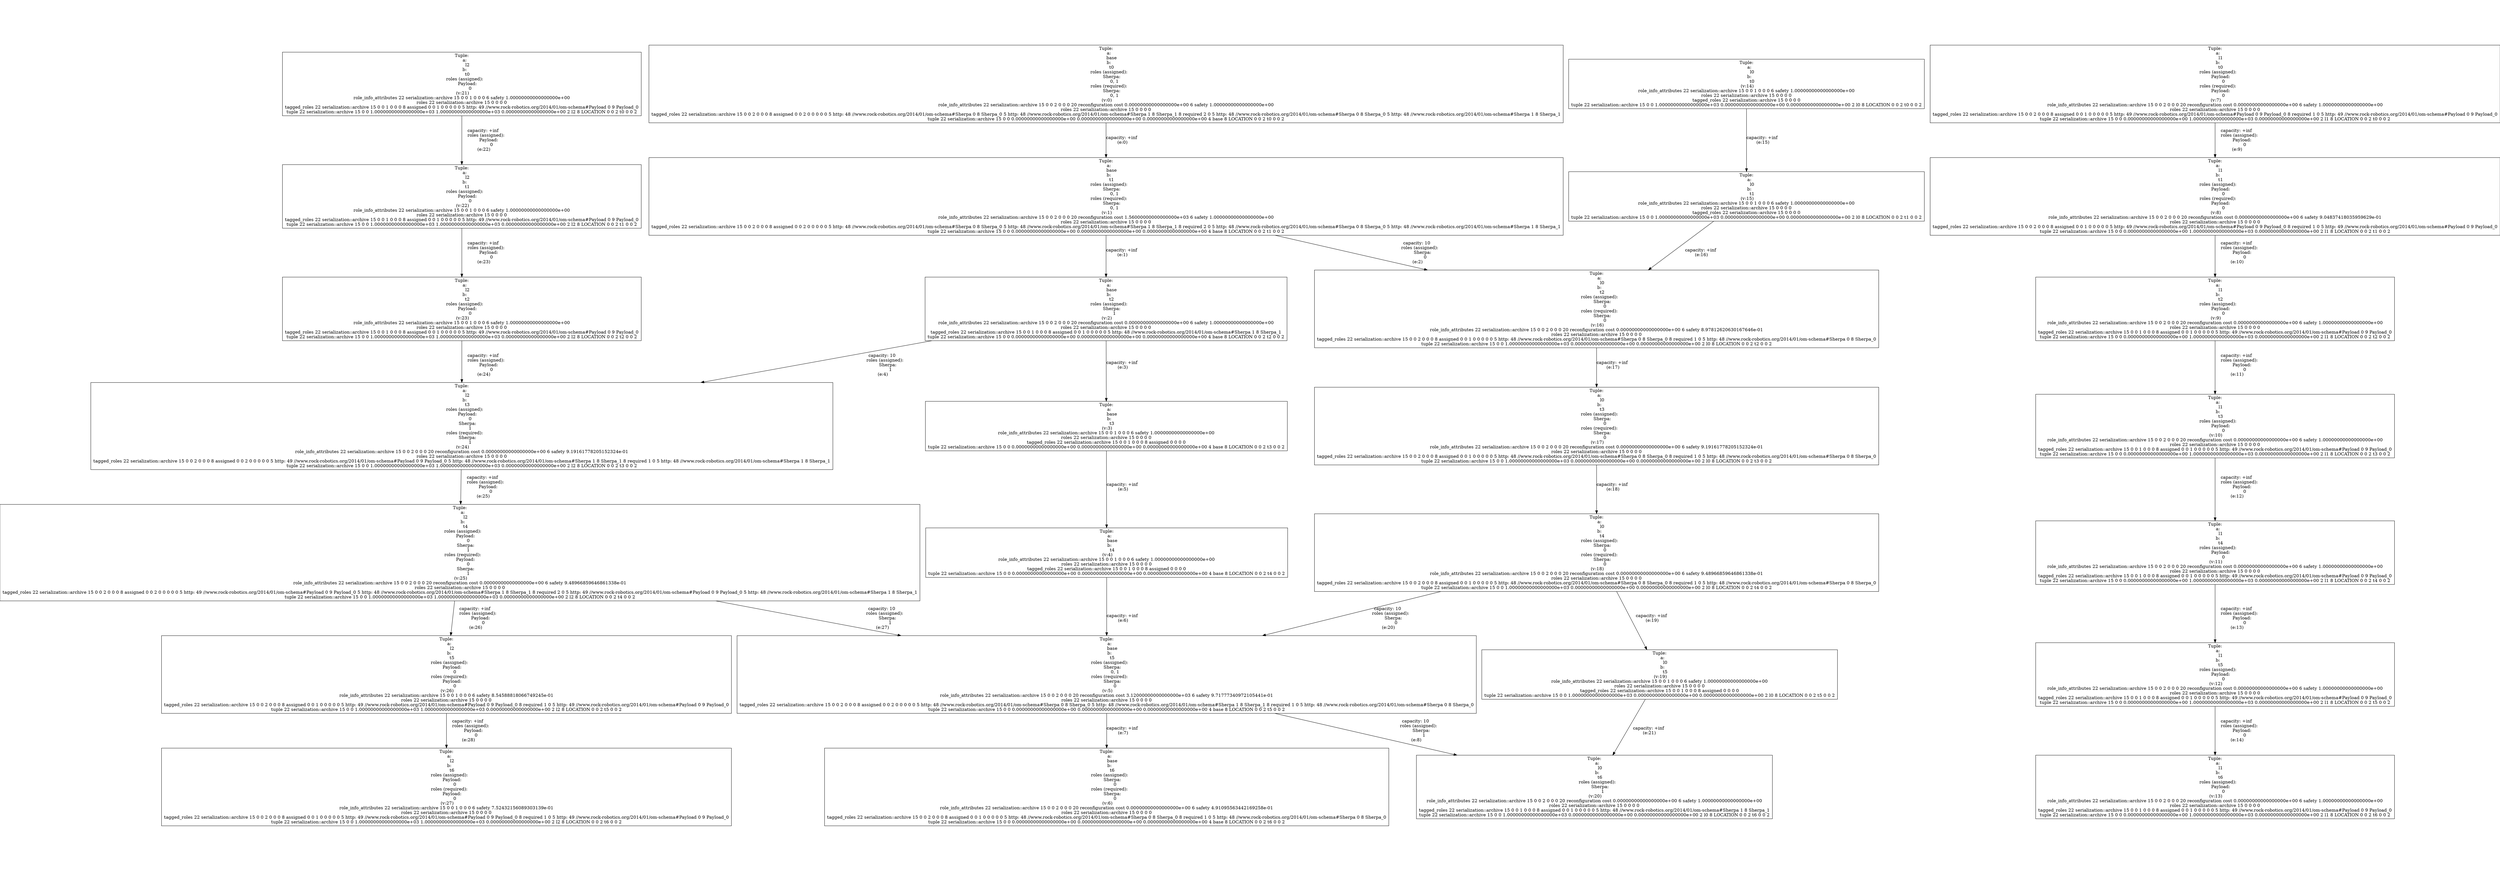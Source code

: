 digraph GraphvizGraph {
	graph [bb="0,0,6166.5,2492",
		concentrate=false,
		dpi="96,0",
		overlap=false,
		pad="0,2",
		root="Tuple:
    a:
        l2
    b:
        t6
    roles (assigned):
        Payload:
            0
    roles (required):
        Payload:
            \
0
 (v:27)
role_info_attributes 22 serialization::archive 15 0 0 1 0 0 0 6 safety 7.52432156089303139e-01
roles 22 serialization::\
archive 15 0 0 0 0
tagged_roles 22 serialization::archive 15 0 0 2 0 0 0 8 assigned 0 0 1 0 0 0 0 0 5 http: 49 //www.rock-robotics.org/\
2014/01/om-schema#Payload 0 9 Payload_0 8 required 1 0 5 http: 49 //www.rock-robotics.org/2014/01/om-schema#Payload 0 9 Payload_\
0
tuple 22 serialization::archive 15 0 0 1.00000000000000000e+03 1.00000000000000000e+03 0.00000000000000000e+00 2 l2 8 LOCATION \
0 0 2 t6 0 0 2",
		splines=true
	];
	node [fixedsize=false,
		label="\N",
		pin=false,
		pos="0,0",
		shape=box,
		width=0
	];
	edge [label=o];
	"Tuple:
    a:
        l2
    b:
        t6
    roles (assigned):
        Payload:
            0
    roles (required):
        Payload:
            \
0
 (v:27)
role_info_attributes 22 serialization::archive 15 0 0 1 0 0 0 6 safety 7.52432156089303139e-01
roles 22 serialization::\
archive 15 0 0 0 0
tagged_roles 22 serialization::archive 15 0 0 2 0 0 0 8 assigned 0 0 1 0 0 0 0 0 5 http: 49 //www.rock-robotics.org/\
2014/01/om-schema#Payload 0 9 Payload_0 8 required 1 0 5 http: 49 //www.rock-robotics.org/2014/01/om-schema#Payload 0 9 Payload_\
0
tuple 22 serialization::archive 15 0 0 1.00000000000000000e+03 1.00000000000000000e+03 0.00000000000000000e+00 2 l2 8 LOCATION \
0 0 2 t6 0 0 2"	 [height=3.4444,
		pos="1099,124",
		width=19.569];
	"Tuple:
    a:
        l2
    b:
        t5
    roles (assigned):
        Payload:
            0
    roles (required):
        Payload:
            \
0
 (v:26)
role_info_attributes 22 serialization::archive 15 0 0 1 0 0 0 6 safety 8.54588818066749245e-01
roles 22 serialization::\
archive 15 0 0 0 0
tagged_roles 22 serialization::archive 15 0 0 2 0 0 0 8 assigned 0 0 1 0 0 0 0 0 5 http: 49 //www.rock-robotics.org/\
2014/01/om-schema#Payload 0 9 Payload_0 8 required 1 0 5 http: 49 //www.rock-robotics.org/2014/01/om-schema#Payload 0 9 Payload_\
0
tuple 22 serialization::archive 15 0 0 1.00000000000000000e+03 1.00000000000000000e+03 0.00000000000000000e+00 2 l2 8 LOCATION \
0 0 2 t5 0 0 2"	 [height=3.4444,
		pos="1099,483",
		width=19.569];
	"Tuple:
    a:
        l2
    b:
        t5
    roles (assigned):
        Payload:
            0
    roles (required):
        Payload:
            \
0
 (v:26)
role_info_attributes 22 serialization::archive 15 0 0 1 0 0 0 6 safety 8.54588818066749245e-01
roles 22 serialization::\
archive 15 0 0 0 0
tagged_roles 22 serialization::archive 15 0 0 2 0 0 0 8 assigned 0 0 1 0 0 0 0 0 5 http: 49 //www.rock-robotics.org/\
2014/01/om-schema#Payload 0 9 Payload_0 8 required 1 0 5 http: 49 //www.rock-robotics.org/2014/01/om-schema#Payload 0 9 Payload_\
0
tuple 22 serialization::archive 15 0 0 1.00000000000000000e+03 1.00000000000000000e+03 0.00000000000000000e+00 2 l2 8 LOCATION \
0 0 2 t5 0 0 2" -> "Tuple:
    a:
        l2
    b:
        t6
    roles (assigned):
        Payload:
            0
    roles (required):
        Payload:
            \
0
 (v:27)
role_info_attributes 22 serialization::archive 15 0 0 1 0 0 0 6 safety 7.52432156089303139e-01
roles 22 serialization::\
archive 15 0 0 0 0
tagged_roles 22 serialization::archive 15 0 0 2 0 0 0 8 assigned 0 0 1 0 0 0 0 0 5 http: 49 //www.rock-robotics.org/\
2014/01/om-schema#Payload 0 9 Payload_0 8 required 1 0 5 http: 49 //www.rock-robotics.org/2014/01/om-schema#Payload 0 9 Payload_\
0
tuple 22 serialization::archive 15 0 0 1.00000000000000000e+03 1.00000000000000000e+03 0.00000000000000000e+00 2 l2 8 LOCATION \
0 0 2 t6 0 0 2" [key="capacity: +inf
    roles (assigned):
        Payload:
            0
 (e:28)",
	label="capacity: +inf
    roles (assigned):
        Payload:
            0
 (e:28)",
	lp="1151.5,303.5",
	pos="e,1099,248.06 1099,358.95 1099,326.44 1099,291.24 1099,258.23"];
"Tuple:
    a:
        l2
    b:
        t4
    roles (assigned):
        Payload:
            0
        Sherpa:
            1
    \
roles (required):
        Payload:
            0
        Sherpa:
            1
 (v:25)
role_info_attributes 22 serialization::archive \
15 0 0 2 0 0 0 20 reconfiguration cost 0.00000000000000000e+00 6 safety 9.48966859646861338e-01
roles 22 serialization::archive \
15 0 0 0 0
tagged_roles 22 serialization::archive 15 0 0 2 0 0 0 8 assigned 0 0 2 0 0 0 0 0 5 http: 49 //www.rock-robotics.org/2014/\
01/om-schema#Payload 0 9 Payload_0 5 http: 48 //www.rock-robotics.org/2014/01/om-schema#Sherpa 1 8 Sherpa_1 8 required 2 0 5 http: \
49 //www.rock-robotics.org/2014/01/om-schema#Payload 0 9 Payload_0 5 http: 48 //www.rock-robotics.org/2014/01/om-schema#Sherpa 1 \
8 Sherpa_1
tuple 22 serialization::archive 15 0 0 1.00000000000000000e+03 1.00000000000000000e+03 0.00000000000000000e+00 2 l2 8 \
LOCATION 0 0 2 t4 0 0 2" [height=4.2778,
	pos="1134,872",
	width=31.5];
"Tuple:
    a:
        l2
    b:
        t4
    roles (assigned):
        Payload:
            0
        Sherpa:
            1
    \
roles (required):
        Payload:
            0
        Sherpa:
            1
 (v:25)
role_info_attributes 22 serialization::archive \
15 0 0 2 0 0 0 20 reconfiguration cost 0.00000000000000000e+00 6 safety 9.48966859646861338e-01
roles 22 serialization::archive \
15 0 0 0 0
tagged_roles 22 serialization::archive 15 0 0 2 0 0 0 8 assigned 0 0 2 0 0 0 0 0 5 http: 49 //www.rock-robotics.org/2014/\
01/om-schema#Payload 0 9 Payload_0 5 http: 48 //www.rock-robotics.org/2014/01/om-schema#Sherpa 1 8 Sherpa_1 8 required 2 0 5 http: \
49 //www.rock-robotics.org/2014/01/om-schema#Payload 0 9 Payload_0 5 http: 48 //www.rock-robotics.org/2014/01/om-schema#Sherpa 1 \
8 Sherpa_1
tuple 22 serialization::archive 15 0 0 1.00000000000000000e+03 1.00000000000000000e+03 0.00000000000000000e+00 2 l2 8 \
LOCATION 0 0 2 t4 0 0 2" -> "Tuple:
    a:
        l2
    b:
        t5
    roles (assigned):
        Payload:
            0
    roles (required):
        Payload:
            \
0
 (v:26)
role_info_attributes 22 serialization::archive 15 0 0 1 0 0 0 6 safety 8.54588818066749245e-01
roles 22 serialization::\
archive 15 0 0 0 0
tagged_roles 22 serialization::archive 15 0 0 2 0 0 0 8 assigned 0 0 1 0 0 0 0 0 5 http: 49 //www.rock-robotics.org/\
2014/01/om-schema#Payload 0 9 Payload_0 8 required 1 0 5 http: 49 //www.rock-robotics.org/2014/01/om-schema#Payload 0 9 Payload_\
0
tuple 22 serialization::archive 15 0 0 1.00000000000000000e+03 1.00000000000000000e+03 0.00000000000000000e+00 2 l2 8 LOCATION \
0 0 2 t5 0 0 2" [key="capacity: +inf
    roles (assigned):
        Payload:
            0
 (e:26)",
label="capacity: +inf
    roles (assigned):
        Payload:
            0
 (e:26)",
lp="1170.5,662.5",
pos="e,1110.2,607.03 1120.1,717.98 1117.1,684.61 1114,649.57 1111.1,617.04"];
"Tuple:
    a:
        base
    b:
        t5
    roles (assigned):
        Sherpa:
            0, 1
    roles (required):
        \
Sherpa:
            0
 (v:5)
role_info_attributes 22 serialization::archive 15 0 0 2 0 0 0 20 reconfiguration cost 3.12000000000000000e+\
03 6 safety 9.71777340972105441e-01
roles 22 serialization::archive 15 0 0 0 0
tagged_roles 22 serialization::archive 15 0 0 2 0 \
0 0 8 assigned 0 0 2 0 0 0 0 0 5 http: 48 //www.rock-robotics.org/2014/01/om-schema#Sherpa 0 8 Sherpa_0 5 http: 48 //www.rock-robotics.org/\
2014/01/om-schema#Sherpa 1 8 Sherpa_1 8 required 1 0 5 http: 48 //www.rock-robotics.org/2014/01/om-schema#Sherpa 0 8 Sherpa_0
tuple \
22 serialization::archive 15 0 0 0.00000000000000000e+00 0.00000000000000000e+00 0.00000000000000000e+00 4 base 8 LOCATION 0 0 2 \
t5 0 0 2" [height=3.4444,
pos="2729,483",
width=25.194];
"Tuple:
    a:
        l2
    b:
        t4
    roles (assigned):
        Payload:
            0
        Sherpa:
            1
    \
roles (required):
        Payload:
            0
        Sherpa:
            1
 (v:25)
role_info_attributes 22 serialization::archive \
15 0 0 2 0 0 0 20 reconfiguration cost 0.00000000000000000e+00 6 safety 9.48966859646861338e-01
roles 22 serialization::archive \
15 0 0 0 0
tagged_roles 22 serialization::archive 15 0 0 2 0 0 0 8 assigned 0 0 2 0 0 0 0 0 5 http: 49 //www.rock-robotics.org/2014/\
01/om-schema#Payload 0 9 Payload_0 5 http: 48 //www.rock-robotics.org/2014/01/om-schema#Sherpa 1 8 Sherpa_1 8 required 2 0 5 http: \
49 //www.rock-robotics.org/2014/01/om-schema#Payload 0 9 Payload_0 5 http: 48 //www.rock-robotics.org/2014/01/om-schema#Sherpa 1 \
8 Sherpa_1
tuple 22 serialization::archive 15 0 0 1.00000000000000000e+03 1.00000000000000000e+03 0.00000000000000000e+00 2 l2 8 \
LOCATION 0 0 2 t4 0 0 2" -> "Tuple:
    a:
        base
    b:
        t5
    roles (assigned):
        Sherpa:
            0, 1
    roles (required):
        \
Sherpa:
            0
 (v:5)
role_info_attributes 22 serialization::archive 15 0 0 2 0 0 0 20 reconfiguration cost 3.12000000000000000e+\
03 6 safety 9.71777340972105441e-01
roles 22 serialization::archive 15 0 0 0 0
tagged_roles 22 serialization::archive 15 0 0 2 0 \
0 0 8 assigned 0 0 2 0 0 0 0 0 5 http: 48 //www.rock-robotics.org/2014/01/om-schema#Sherpa 0 8 Sherpa_0 5 http: 48 //www.rock-robotics.org/\
2014/01/om-schema#Sherpa 1 8 Sherpa_1 8 required 1 0 5 http: 48 //www.rock-robotics.org/2014/01/om-schema#Sherpa 0 8 Sherpa_0
tuple \
22 serialization::archive 15 0 0 0.00000000000000000e+00 0.00000000000000000e+00 0.00000000000000000e+00 4 base 8 LOCATION 0 0 2 \
t5 0 0 2" [key="capacity: 10
    roles (assigned):
        Sherpa:
            1
 (e:27)",
label="capacity: 10
    roles (assigned):
        Sherpa:
            1
 (e:27)",
lp="2174.5,662.5",
pos="e,2220.4,607.03 1765.5,717.98 1913.1,681.98 2068.7,644.05 2210.7,609.41"];
"Tuple:
    a:
        l2
    b:
        t3
    roles (assigned):
        Payload:
            0
        Sherpa:
            1
    \
roles (required):
        Sherpa:
            1
 (v:24)
role_info_attributes 22 serialization::archive 15 0 0 2 0 0 0 20 reconfiguration \
cost 0.00000000000000000e+00 6 safety 9.19161778205152324e-01
roles 22 serialization::archive 15 0 0 0 0
tagged_roles 22 serialization::\
archive 15 0 0 2 0 0 0 8 assigned 0 0 2 0 0 0 0 0 5 http: 49 //www.rock-robotics.org/2014/01/om-schema#Payload 0 9 Payload_0 5 http: \
48 //www.rock-robotics.org/2014/01/om-schema#Sherpa 1 8 Sherpa_1 8 required 1 0 5 http: 48 //www.rock-robotics.org/2014/01/om-schema#\
Sherpa 1 8 Sherpa_1
tuple 22 serialization::archive 15 0 0 1.00000000000000000e+03 1.00000000000000000e+03 0.00000000000000000e+\
00 2 l2 8 LOCATION 0 0 2 t3 0 0 2" [height=3.8611,
pos="1138,1276",
width=25.361];
"Tuple:
    a:
        l2
    b:
        t3
    roles (assigned):
        Payload:
            0
        Sherpa:
            1
    \
roles (required):
        Sherpa:
            1
 (v:24)
role_info_attributes 22 serialization::archive 15 0 0 2 0 0 0 20 reconfiguration \
cost 0.00000000000000000e+00 6 safety 9.19161778205152324e-01
roles 22 serialization::archive 15 0 0 0 0
tagged_roles 22 serialization::\
archive 15 0 0 2 0 0 0 8 assigned 0 0 2 0 0 0 0 0 5 http: 49 //www.rock-robotics.org/2014/01/om-schema#Payload 0 9 Payload_0 5 http: \
48 //www.rock-robotics.org/2014/01/om-schema#Sherpa 1 8 Sherpa_1 8 required 1 0 5 http: 48 //www.rock-robotics.org/2014/01/om-schema#\
Sherpa 1 8 Sherpa_1
tuple 22 serialization::archive 15 0 0 1.00000000000000000e+03 1.00000000000000000e+03 0.00000000000000000e+\
00 2 l2 8 LOCATION 0 0 2 t3 0 0 2" -> "Tuple:
    a:
        l2
    b:
        t4
    roles (assigned):
        Payload:
            0
        Sherpa:
            1
    \
roles (required):
        Payload:
            0
        Sherpa:
            1
 (v:25)
role_info_attributes 22 serialization::archive \
15 0 0 2 0 0 0 20 reconfiguration cost 0.00000000000000000e+00 6 safety 9.48966859646861338e-01
roles 22 serialization::archive \
15 0 0 0 0
tagged_roles 22 serialization::archive 15 0 0 2 0 0 0 8 assigned 0 0 2 0 0 0 0 0 5 http: 49 //www.rock-robotics.org/2014/\
01/om-schema#Payload 0 9 Payload_0 5 http: 48 //www.rock-robotics.org/2014/01/om-schema#Sherpa 1 8 Sherpa_1 8 required 2 0 5 http: \
49 //www.rock-robotics.org/2014/01/om-schema#Payload 0 9 Payload_0 5 http: 48 //www.rock-robotics.org/2014/01/om-schema#Sherpa 1 \
8 Sherpa_1
tuple 22 serialization::archive 15 0 0 1.00000000000000000e+03 1.00000000000000000e+03 0.00000000000000000e+00 2 l2 8 \
LOCATION 0 0 2 t4 0 0 2" [key="capacity: +inf
    roles (assigned):
        Payload:
            0
 (e:25)",
label="capacity: +inf
    roles (assigned):
        Payload:
            0
 (e:25)",
lp="1189.5,1081.5",
pos="e,1135.5,1026.2 1136.6,1137 1136.3,1104.6 1136,1069.8 1135.6,1036.5"];
"Tuple:
    a:
        l2
    b:
        t2
    roles (assigned):
        Payload:
            0
 (v:23)
role_info_attributes 22 \
serialization::archive 15 0 0 1 0 0 0 6 safety 1.00000000000000000e+00
roles 22 serialization::archive 15 0 0 0 0
tagged_roles 22 \
serialization::archive 15 0 0 1 0 0 0 8 assigned 0 0 1 0 0 0 0 0 5 http: 49 //www.rock-robotics.org/2014/01/om-schema#Payload 0 \
9 Payload_0
tuple 22 serialization::archive 15 0 0 1.00000000000000000e+03 1.00000000000000000e+03 0.00000000000000000e+00 2 l2 \
8 LOCATION 0 0 2 t2 0 0 2" [height=2.8194,
pos="1138,1650",
width=12.319];
"Tuple:
    a:
        l2
    b:
        t2
    roles (assigned):
        Payload:
            0
 (v:23)
role_info_attributes 22 \
serialization::archive 15 0 0 1 0 0 0 6 safety 1.00000000000000000e+00
roles 22 serialization::archive 15 0 0 0 0
tagged_roles 22 \
serialization::archive 15 0 0 1 0 0 0 8 assigned 0 0 1 0 0 0 0 0 5 http: 49 //www.rock-robotics.org/2014/01/om-schema#Payload 0 \
9 Payload_0
tuple 22 serialization::archive 15 0 0 1.00000000000000000e+03 1.00000000000000000e+03 0.00000000000000000e+00 2 l2 \
8 LOCATION 0 0 2 t2 0 0 2" -> "Tuple:
    a:
        l2
    b:
        t3
    roles (assigned):
        Payload:
            0
        Sherpa:
            1
    \
roles (required):
        Sherpa:
            1
 (v:24)
role_info_attributes 22 serialization::archive 15 0 0 2 0 0 0 20 reconfiguration \
cost 0.00000000000000000e+00 6 safety 9.19161778205152324e-01
roles 22 serialization::archive 15 0 0 0 0
tagged_roles 22 serialization::\
archive 15 0 0 2 0 0 0 8 assigned 0 0 2 0 0 0 0 0 5 http: 49 //www.rock-robotics.org/2014/01/om-schema#Payload 0 9 Payload_0 5 http: \
48 //www.rock-robotics.org/2014/01/om-schema#Sherpa 1 8 Sherpa_1 8 required 1 0 5 http: 48 //www.rock-robotics.org/2014/01/om-schema#\
Sherpa 1 8 Sherpa_1
tuple 22 serialization::archive 15 0 0 1.00000000000000000e+03 1.00000000000000000e+03 0.00000000000000000e+\
00 2 l2 8 LOCATION 0 0 2 t3 0 0 2" [key="capacity: +inf
    roles (assigned):
        Payload:
            0
 (e:24)",
label="capacity: +inf
    roles (assigned):
        Payload:
            0
 (e:24)",
lp="1190.5,1470.5",
pos="e,1138,1415.2 1138,1548.3 1138,1510.4 1138,1466.6 1138,1425.4"];
"Tuple:
    a:
        l2
    b:
        t1
    roles (assigned):
        Payload:
            0
 (v:22)
role_info_attributes 22 \
serialization::archive 15 0 0 1 0 0 0 6 safety 1.00000000000000000e+00
roles 22 serialization::archive 15 0 0 0 0
tagged_roles 22 \
serialization::archive 15 0 0 1 0 0 0 8 assigned 0 0 1 0 0 0 0 0 5 http: 49 //www.rock-robotics.org/2014/01/om-schema#Payload 0 \
9 Payload_0
tuple 22 serialization::archive 15 0 0 1.00000000000000000e+03 1.00000000000000000e+03 0.00000000000000000e+00 2 l2 \
8 LOCATION 0 0 2 t1 0 0 2" [height=2.8194,
pos="1138,2009",
width=12.319];
"Tuple:
    a:
        l2
    b:
        t1
    roles (assigned):
        Payload:
            0
 (v:22)
role_info_attributes 22 \
serialization::archive 15 0 0 1 0 0 0 6 safety 1.00000000000000000e+00
roles 22 serialization::archive 15 0 0 0 0
tagged_roles 22 \
serialization::archive 15 0 0 1 0 0 0 8 assigned 0 0 1 0 0 0 0 0 5 http: 49 //www.rock-robotics.org/2014/01/om-schema#Payload 0 \
9 Payload_0
tuple 22 serialization::archive 15 0 0 1.00000000000000000e+03 1.00000000000000000e+03 0.00000000000000000e+00 2 l2 \
8 LOCATION 0 0 2 t1 0 0 2" -> "Tuple:
    a:
        l2
    b:
        t2
    roles (assigned):
        Payload:
            0
 (v:23)
role_info_attributes 22 \
serialization::archive 15 0 0 1 0 0 0 6 safety 1.00000000000000000e+00
roles 22 serialization::archive 15 0 0 0 0
tagged_roles 22 \
serialization::archive 15 0 0 1 0 0 0 8 assigned 0 0 1 0 0 0 0 0 5 http: 49 //www.rock-robotics.org/2014/01/om-schema#Payload 0 \
9 Payload_0
tuple 22 serialization::archive 15 0 0 1.00000000000000000e+03 1.00000000000000000e+03 0.00000000000000000e+00 2 l2 \
8 LOCATION 0 0 2 t2 0 0 2" [key="capacity: +inf
    roles (assigned):
        Payload:
            0
 (e:23)",
label="capacity: +inf
    roles (assigned):
        Payload:
            0
 (e:23)",
lp="1190.5,1829.5",
pos="e,1138,1751.5 1138,1907.1 1138,1861.7 1138,1808.1 1138,1761.7"];
"Tuple:
    a:
        l2
    b:
        t0
    roles (assigned):
        Payload:
            0
 (v:21)
role_info_attributes 22 \
serialization::archive 15 0 0 1 0 0 0 6 safety 1.00000000000000000e+00
roles 22 serialization::archive 15 0 0 0 0
tagged_roles 22 \
serialization::archive 15 0 0 1 0 0 0 8 assigned 0 0 1 0 0 0 0 0 5 http: 49 //www.rock-robotics.org/2014/01/om-schema#Payload 0 \
9 Payload_0
tuple 22 serialization::archive 15 0 0 1.00000000000000000e+03 1.00000000000000000e+03 0.00000000000000000e+00 2 l2 \
8 LOCATION 0 0 2 t0 0 0 2" [height=2.8194,
pos="1138,2368",
width=12.319];
"Tuple:
    a:
        l2
    b:
        t0
    roles (assigned):
        Payload:
            0
 (v:21)
role_info_attributes 22 \
serialization::archive 15 0 0 1 0 0 0 6 safety 1.00000000000000000e+00
roles 22 serialization::archive 15 0 0 0 0
tagged_roles 22 \
serialization::archive 15 0 0 1 0 0 0 8 assigned 0 0 1 0 0 0 0 0 5 http: 49 //www.rock-robotics.org/2014/01/om-schema#Payload 0 \
9 Payload_0
tuple 22 serialization::archive 15 0 0 1.00000000000000000e+03 1.00000000000000000e+03 0.00000000000000000e+00 2 l2 \
8 LOCATION 0 0 2 t0 0 0 2" -> "Tuple:
    a:
        l2
    b:
        t1
    roles (assigned):
        Payload:
            0
 (v:22)
role_info_attributes 22 \
serialization::archive 15 0 0 1 0 0 0 6 safety 1.00000000000000000e+00
roles 22 serialization::archive 15 0 0 0 0
tagged_roles 22 \
serialization::archive 15 0 0 1 0 0 0 8 assigned 0 0 1 0 0 0 0 0 5 http: 49 //www.rock-robotics.org/2014/01/om-schema#Payload 0 \
9 Payload_0
tuple 22 serialization::archive 15 0 0 1.00000000000000000e+03 1.00000000000000000e+03 0.00000000000000000e+00 2 l2 \
8 LOCATION 0 0 2 t1 0 0 2" [key="capacity: +inf
    roles (assigned):
        Payload:
            0
 (e:22)",
label="capacity: +inf
    roles (assigned):
        Payload:
            0
 (e:22)",
lp="1190.5,2188.5",
pos="e,1138,2110.5 1138,2266.1 1138,2220.7 1138,2167.1 1138,2120.7"];
"Tuple:
    a:
        l0
    b:
        t6
    roles (assigned):
        Sherpa:
            1
 (v:20)
role_info_attributes 22 serialization::\
archive 15 0 0 2 0 0 0 20 reconfiguration cost 0.00000000000000000e+00 6 safety 1.00000000000000000e+00
roles 22 serialization::\
archive 15 0 0 0 0
tagged_roles 22 serialization::archive 15 0 0 1 0 0 0 8 assigned 0 0 1 0 0 0 0 0 5 http: 48 //www.rock-robotics.org/\
2014/01/om-schema#Sherpa 1 8 Sherpa_1
tuple 22 serialization::archive 15 0 0 1.00000000000000000e+03 0.00000000000000000e+00 0.00000000000000000e+\
00 2 l0 8 LOCATION 0 0 2 t6 0 0 2" [height=2.8194,
pos="3931,124",
width=12.153];
"Tuple:
    a:
        l0
    b:
        t5
 (v:19)
role_info_attributes 22 serialization::archive 15 0 0 1 0 0 0 6 safety 1.00000000000000000e+\
00
roles 22 serialization::archive 15 0 0 0 0
tagged_roles 22 serialization::archive 15 0 0 1 0 0 0 8 assigned 0 0 0 0
tuple 22 \
serialization::archive 15 0 0 1.00000000000000000e+03 0.00000000000000000e+00 0.00000000000000000e+00 2 l0 8 LOCATION 0 0 2 t5 0 \
0 2" [height=2.1944,
pos="4090,483",
width=12.111];
"Tuple:
    a:
        l0
    b:
        t5
 (v:19)
role_info_attributes 22 serialization::archive 15 0 0 1 0 0 0 6 safety 1.00000000000000000e+\
00
roles 22 serialization::archive 15 0 0 0 0
tagged_roles 22 serialization::archive 15 0 0 1 0 0 0 8 assigned 0 0 0 0
tuple 22 \
serialization::archive 15 0 0 1.00000000000000000e+03 0.00000000000000000e+00 0.00000000000000000e+00 2 l0 8 LOCATION 0 0 2 t5 0 \
0 2" -> "Tuple:
    a:
        l0
    b:
        t6
    roles (assigned):
        Sherpa:
            1
 (v:20)
role_info_attributes 22 serialization::\
archive 15 0 0 2 0 0 0 20 reconfiguration cost 0.00000000000000000e+00 6 safety 1.00000000000000000e+00
roles 22 serialization::\
archive 15 0 0 0 0
tagged_roles 22 serialization::archive 15 0 0 1 0 0 0 8 assigned 0 0 1 0 0 0 0 0 5 http: 48 //www.rock-robotics.org/\
2014/01/om-schema#Sherpa 1 8 Sherpa_1
tuple 22 serialization::archive 15 0 0 1.00000000000000000e+03 0.00000000000000000e+00 0.00000000000000000e+\
00 2 l0 8 LOCATION 0 0 2 t6 0 0 2" [key="capacity: +inf
 (e:21)",
label="capacity: +inf
 (e:21)",
lp="4063,303.5",
pos="e,3976,225.57 4054.9,403.77 4033,354.19 4004.3,289.59 3980.1,234.95"];
"Tuple:
    a:
        l0
    b:
        t4
    roles (assigned):
        Sherpa:
            0
    roles (required):
        Sherpa:
            \
0
 (v:18)
role_info_attributes 22 serialization::archive 15 0 0 2 0 0 0 20 reconfiguration cost 0.00000000000000000e+00 6 safety \
9.48966859646861338e-01
roles 22 serialization::archive 15 0 0 0 0
tagged_roles 22 serialization::archive 15 0 0 2 0 0 0 8 assigned \
0 0 1 0 0 0 0 0 5 http: 48 //www.rock-robotics.org/2014/01/om-schema#Sherpa 0 8 Sherpa_0 8 required 1 0 5 http: 48 //www.rock-robotics.org/\
2014/01/om-schema#Sherpa 0 8 Sherpa_0
tuple 22 serialization::archive 15 0 0 1.00000000000000000e+03 0.00000000000000000e+00 0.00000000000000000e+\
00 2 l0 8 LOCATION 0 0 2 t4 0 0 2" [height=3.4444,
pos="3934,872",
width=19.236];
"Tuple:
    a:
        l0
    b:
        t4
    roles (assigned):
        Sherpa:
            0
    roles (required):
        Sherpa:
            \
0
 (v:18)
role_info_attributes 22 serialization::archive 15 0 0 2 0 0 0 20 reconfiguration cost 0.00000000000000000e+00 6 safety \
9.48966859646861338e-01
roles 22 serialization::archive 15 0 0 0 0
tagged_roles 22 serialization::archive 15 0 0 2 0 0 0 8 assigned \
0 0 1 0 0 0 0 0 5 http: 48 //www.rock-robotics.org/2014/01/om-schema#Sherpa 0 8 Sherpa_0 8 required 1 0 5 http: 48 //www.rock-robotics.org/\
2014/01/om-schema#Sherpa 0 8 Sherpa_0
tuple 22 serialization::archive 15 0 0 1.00000000000000000e+03 0.00000000000000000e+00 0.00000000000000000e+\
00 2 l0 8 LOCATION 0 0 2 t4 0 0 2" -> "Tuple:
    a:
        l0
    b:
        t5
 (v:19)
role_info_attributes 22 serialization::archive 15 0 0 1 0 0 0 6 safety 1.00000000000000000e+\
00
roles 22 serialization::archive 15 0 0 0 0
tagged_roles 22 serialization::archive 15 0 0 1 0 0 0 8 assigned 0 0 0 0
tuple 22 \
serialization::archive 15 0 0 1.00000000000000000e+03 0.00000000000000000e+00 0.00000000000000000e+00 2 l0 8 LOCATION 0 0 2 t5 0 \
0 2" [key="capacity: +inf
 (e:19)",
label="capacity: +inf
 (e:19)",
lp="4069,662.5",
pos="e,4058.2,562.28 3983.8,747.85 4006.7,690.6 4033.5,623.95 4054.4,571.84"];
"Tuple:
    a:
        l0
    b:
        t4
    roles (assigned):
        Sherpa:
            0
    roles (required):
        Sherpa:
            \
0
 (v:18)
role_info_attributes 22 serialization::archive 15 0 0 2 0 0 0 20 reconfiguration cost 0.00000000000000000e+00 6 safety \
9.48966859646861338e-01
roles 22 serialization::archive 15 0 0 0 0
tagged_roles 22 serialization::archive 15 0 0 2 0 0 0 8 assigned \
0 0 1 0 0 0 0 0 5 http: 48 //www.rock-robotics.org/2014/01/om-schema#Sherpa 0 8 Sherpa_0 8 required 1 0 5 http: 48 //www.rock-robotics.org/\
2014/01/om-schema#Sherpa 0 8 Sherpa_0
tuple 22 serialization::archive 15 0 0 1.00000000000000000e+03 0.00000000000000000e+00 0.00000000000000000e+\
00 2 l0 8 LOCATION 0 0 2 t4 0 0 2" -> "Tuple:
    a:
        base
    b:
        t5
    roles (assigned):
        Sherpa:
            0, 1
    roles (required):
        \
Sherpa:
            0
 (v:5)
role_info_attributes 22 serialization::archive 15 0 0 2 0 0 0 20 reconfiguration cost 3.12000000000000000e+\
03 6 safety 9.71777340972105441e-01
roles 22 serialization::archive 15 0 0 0 0
tagged_roles 22 serialization::archive 15 0 0 2 0 \
0 0 8 assigned 0 0 2 0 0 0 0 0 5 http: 48 //www.rock-robotics.org/2014/01/om-schema#Sherpa 0 8 Sherpa_0 5 http: 48 //www.rock-robotics.org/\
2014/01/om-schema#Sherpa 1 8 Sherpa_1 8 required 1 0 5 http: 48 //www.rock-robotics.org/2014/01/om-schema#Sherpa 0 8 Sherpa_0
tuple \
22 serialization::archive 15 0 0 0.00000000000000000e+00 0.00000000000000000e+00 0.00000000000000000e+00 4 base 8 LOCATION 0 0 2 \
t5 0 0 2" [key="capacity: 10
    roles (assigned):
        Sherpa:
            0
 (e:20)",
label="capacity: 10
    roles (assigned):
        Sherpa:
            0
 (e:20)",
lp="3420.5,662.5",
pos="e,3113.3,607.05 3549.8,747.98 3413.6,704.01 3260.2,654.47 3123.1,610.23"];
"Tuple:
    a:
        l0
    b:
        t3
    roles (assigned):
        Sherpa:
            0
    roles (required):
        Sherpa:
            \
0
 (v:17)
role_info_attributes 22 serialization::archive 15 0 0 2 0 0 0 20 reconfiguration cost 0.00000000000000000e+00 6 safety \
9.19161778205152324e-01
roles 22 serialization::archive 15 0 0 0 0
tagged_roles 22 serialization::archive 15 0 0 2 0 0 0 8 assigned \
0 0 1 0 0 0 0 0 5 http: 48 //www.rock-robotics.org/2014/01/om-schema#Sherpa 0 8 Sherpa_0 8 required 1 0 5 http: 48 //www.rock-robotics.org/\
2014/01/om-schema#Sherpa 0 8 Sherpa_0
tuple 22 serialization::archive 15 0 0 1.00000000000000000e+03 0.00000000000000000e+00 0.00000000000000000e+\
00 2 l0 8 LOCATION 0 0 2 t3 0 0 2" [height=3.4444,
pos="3934,1276",
width=19.236];
"Tuple:
    a:
        l0
    b:
        t3
    roles (assigned):
        Sherpa:
            0
    roles (required):
        Sherpa:
            \
0
 (v:17)
role_info_attributes 22 serialization::archive 15 0 0 2 0 0 0 20 reconfiguration cost 0.00000000000000000e+00 6 safety \
9.19161778205152324e-01
roles 22 serialization::archive 15 0 0 0 0
tagged_roles 22 serialization::archive 15 0 0 2 0 0 0 8 assigned \
0 0 1 0 0 0 0 0 5 http: 48 //www.rock-robotics.org/2014/01/om-schema#Sherpa 0 8 Sherpa_0 8 required 1 0 5 http: 48 //www.rock-robotics.org/\
2014/01/om-schema#Sherpa 0 8 Sherpa_0
tuple 22 serialization::archive 15 0 0 1.00000000000000000e+03 0.00000000000000000e+00 0.00000000000000000e+\
00 2 l0 8 LOCATION 0 0 2 t3 0 0 2" -> "Tuple:
    a:
        l0
    b:
        t4
    roles (assigned):
        Sherpa:
            0
    roles (required):
        Sherpa:
            \
0
 (v:18)
role_info_attributes 22 serialization::archive 15 0 0 2 0 0 0 20 reconfiguration cost 0.00000000000000000e+00 6 safety \
9.48966859646861338e-01
roles 22 serialization::archive 15 0 0 0 0
tagged_roles 22 serialization::archive 15 0 0 2 0 0 0 8 assigned \
0 0 1 0 0 0 0 0 5 http: 48 //www.rock-robotics.org/2014/01/om-schema#Sherpa 0 8 Sherpa_0 8 required 1 0 5 http: 48 //www.rock-robotics.org/\
2014/01/om-schema#Sherpa 0 8 Sherpa_0
tuple 22 serialization::archive 15 0 0 1.00000000000000000e+03 0.00000000000000000e+00 0.00000000000000000e+\
00 2 l0 8 LOCATION 0 0 2 t4 0 0 2" [key="capacity: +inf
 (e:18)",
label="capacity: +inf
 (e:18)",
lp="3972,1081.5",
pos="e,3934,996.26 3934,1151.8 3934,1105.7 3934,1053.4 3934,1006.5"];
"Tuple:
    a:
        l0
    b:
        t2
    roles (assigned):
        Sherpa:
            0
    roles (required):
        Sherpa:
            \
0
 (v:16)
role_info_attributes 22 serialization::archive 15 0 0 2 0 0 0 20 reconfiguration cost 0.00000000000000000e+00 6 safety \
8.97812620630167646e-01
roles 22 serialization::archive 15 0 0 0 0
tagged_roles 22 serialization::archive 15 0 0 2 0 0 0 8 assigned \
0 0 1 0 0 0 0 0 5 http: 48 //www.rock-robotics.org/2014/01/om-schema#Sherpa 0 8 Sherpa_0 8 required 1 0 5 http: 48 //www.rock-robotics.org/\
2014/01/om-schema#Sherpa 0 8 Sherpa_0
tuple 22 serialization::archive 15 0 0 1.00000000000000000e+03 0.00000000000000000e+00 0.00000000000000000e+\
00 2 l0 8 LOCATION 0 0 2 t2 0 0 2" [height=3.4444,
pos="3934,1650",
width=19.236];
"Tuple:
    a:
        l0
    b:
        t2
    roles (assigned):
        Sherpa:
            0
    roles (required):
        Sherpa:
            \
0
 (v:16)
role_info_attributes 22 serialization::archive 15 0 0 2 0 0 0 20 reconfiguration cost 0.00000000000000000e+00 6 safety \
8.97812620630167646e-01
roles 22 serialization::archive 15 0 0 0 0
tagged_roles 22 serialization::archive 15 0 0 2 0 0 0 8 assigned \
0 0 1 0 0 0 0 0 5 http: 48 //www.rock-robotics.org/2014/01/om-schema#Sherpa 0 8 Sherpa_0 8 required 1 0 5 http: 48 //www.rock-robotics.org/\
2014/01/om-schema#Sherpa 0 8 Sherpa_0
tuple 22 serialization::archive 15 0 0 1.00000000000000000e+03 0.00000000000000000e+00 0.00000000000000000e+\
00 2 l0 8 LOCATION 0 0 2 t2 0 0 2" -> "Tuple:
    a:
        l0
    b:
        t3
    roles (assigned):
        Sherpa:
            0
    roles (required):
        Sherpa:
            \
0
 (v:17)
role_info_attributes 22 serialization::archive 15 0 0 2 0 0 0 20 reconfiguration cost 0.00000000000000000e+00 6 safety \
9.19161778205152324e-01
roles 22 serialization::archive 15 0 0 0 0
tagged_roles 22 serialization::archive 15 0 0 2 0 0 0 8 assigned \
0 0 1 0 0 0 0 0 5 http: 48 //www.rock-robotics.org/2014/01/om-schema#Sherpa 0 8 Sherpa_0 8 required 1 0 5 http: 48 //www.rock-robotics.org/\
2014/01/om-schema#Sherpa 0 8 Sherpa_0
tuple 22 serialization::archive 15 0 0 1.00000000000000000e+03 0.00000000000000000e+00 0.00000000000000000e+\
00 2 l0 8 LOCATION 0 0 2 t3 0 0 2" [key="capacity: +inf
 (e:17)",
label="capacity: +inf
 (e:17)",
lp="3972,1470.5",
pos="e,3934,1400 3934,1526 3934,1488.8 3934,1447.9 3934,1410.1"];
"Tuple:
    a:
        l0
    b:
        t1
 (v:15)
role_info_attributes 22 serialization::archive 15 0 0 1 0 0 0 6 safety 1.00000000000000000e+\
00
roles 22 serialization::archive 15 0 0 0 0
tagged_roles 22 serialization::archive 15 0 0 0 0
tuple 22 serialization::archive \
15 0 0 1.00000000000000000e+03 0.00000000000000000e+00 0.00000000000000000e+00 2 l0 8 LOCATION 0 0 2 t1 0 0 2" [height=2.1944,
pos="4303,2009",
width=12.111];
"Tuple:
    a:
        l0
    b:
        t1
 (v:15)
role_info_attributes 22 serialization::archive 15 0 0 1 0 0 0 6 safety 1.00000000000000000e+\
00
roles 22 serialization::archive 15 0 0 0 0
tagged_roles 22 serialization::archive 15 0 0 0 0
tuple 22 serialization::archive \
15 0 0 1.00000000000000000e+03 0.00000000000000000e+00 0.00000000000000000e+00 2 l0 8 LOCATION 0 0 2 t1 0 0 2" -> "Tuple:
    a:
        l0
    b:
        t2
    roles (assigned):
        Sherpa:
            0
    roles (required):
        Sherpa:
            \
0
 (v:16)
role_info_attributes 22 serialization::archive 15 0 0 2 0 0 0 20 reconfiguration cost 0.00000000000000000e+00 6 safety \
8.97812620630167646e-01
roles 22 serialization::archive 15 0 0 0 0
tagged_roles 22 serialization::archive 15 0 0 2 0 0 0 8 assigned \
0 0 1 0 0 0 0 0 5 http: 48 //www.rock-robotics.org/2014/01/om-schema#Sherpa 0 8 Sherpa_0 8 required 1 0 5 http: 48 //www.rock-robotics.org/\
2014/01/om-schema#Sherpa 0 8 Sherpa_0
tuple 22 serialization::archive 15 0 0 1.00000000000000000e+03 0.00000000000000000e+00 0.00000000000000000e+\
00 2 l0 8 LOCATION 0 0 2 t2 0 0 2" [key="capacity: +inf
 (e:16)",
label="capacity: +inf
 (e:16)",
lp="4190,1829.5",
pos="e,4061.6,1774.2 4221.6,1929.8 4176.8,1886.2 4120,1831 4068.8,1781.2"];
"Tuple:
    a:
        l0
    b:
        t0
 (v:14)
role_info_attributes 22 serialization::archive 15 0 0 1 0 0 0 6 safety 1.00000000000000000e+\
00
roles 22 serialization::archive 15 0 0 0 0
tagged_roles 22 serialization::archive 15 0 0 0 0
tuple 22 serialization::archive \
15 0 0 1.00000000000000000e+03 0.00000000000000000e+00 0.00000000000000000e+00 2 l0 8 LOCATION 0 0 2 t0 0 0 2" [height=2.1944,
pos="4303,2368",
width=12.111];
"Tuple:
    a:
        l0
    b:
        t0
 (v:14)
role_info_attributes 22 serialization::archive 15 0 0 1 0 0 0 6 safety 1.00000000000000000e+\
00
roles 22 serialization::archive 15 0 0 0 0
tagged_roles 22 serialization::archive 15 0 0 0 0
tuple 22 serialization::archive \
15 0 0 1.00000000000000000e+03 0.00000000000000000e+00 0.00000000000000000e+00 2 l0 8 LOCATION 0 0 2 t0 0 0 2" -> "Tuple:
    a:
        l0
    b:
        t1
 (v:15)
role_info_attributes 22 serialization::archive 15 0 0 1 0 0 0 6 safety 1.00000000000000000e+\
00
roles 22 serialization::archive 15 0 0 0 0
tagged_roles 22 serialization::archive 15 0 0 0 0
tuple 22 serialization::archive \
15 0 0 1.00000000000000000e+03 0.00000000000000000e+00 0.00000000000000000e+00 2 l0 8 LOCATION 0 0 2 t1 0 0 2" [key="capacity: +inf
 (e:15)",
label="capacity: +inf
 (e:15)",
lp="4341,2188.5",
pos="e,4303,2088 4303,2288.8 4303,2232.5 4303,2156.8 4303,2098.4"];
"Tuple:
    a:
        l1
    b:
        t6
    roles (assigned):
        Payload:
            0
 (v:13)
role_info_attributes 22 \
serialization::archive 15 0 0 2 0 0 0 20 reconfiguration cost 0.00000000000000000e+00 6 safety 1.00000000000000000e+00
roles 22 \
serialization::archive 15 0 0 0 0
tagged_roles 22 serialization::archive 15 0 0 1 0 0 0 8 assigned 0 0 1 0 0 0 0 0 5 http: 49 //\
www.rock-robotics.org/2014/01/om-schema#Payload 0 9 Payload_0
tuple 22 serialization::archive 15 0 0 0.00000000000000000e+00 1.00000000000000000e+\
03 0.00000000000000000e+00 2 l1 8 LOCATION 0 0 2 t6 0 0 2" [height=2.8194,
pos="5462,124",
width=12.319];
"Tuple:
    a:
        l1
    b:
        t5
    roles (assigned):
        Payload:
            0
 (v:12)
role_info_attributes 22 \
serialization::archive 15 0 0 2 0 0 0 20 reconfiguration cost 0.00000000000000000e+00 6 safety 1.00000000000000000e+00
roles 22 \
serialization::archive 15 0 0 0 0
tagged_roles 22 serialization::archive 15 0 0 1 0 0 0 8 assigned 0 0 1 0 0 0 0 0 5 http: 49 //\
www.rock-robotics.org/2014/01/om-schema#Payload 0 9 Payload_0
tuple 22 serialization::archive 15 0 0 0.00000000000000000e+00 1.00000000000000000e+\
03 0.00000000000000000e+00 2 l1 8 LOCATION 0 0 2 t5 0 0 2" [height=2.8194,
pos="5462,483",
width=12.319];
"Tuple:
    a:
        l1
    b:
        t5
    roles (assigned):
        Payload:
            0
 (v:12)
role_info_attributes 22 \
serialization::archive 15 0 0 2 0 0 0 20 reconfiguration cost 0.00000000000000000e+00 6 safety 1.00000000000000000e+00
roles 22 \
serialization::archive 15 0 0 0 0
tagged_roles 22 serialization::archive 15 0 0 1 0 0 0 8 assigned 0 0 1 0 0 0 0 0 5 http: 49 //\
www.rock-robotics.org/2014/01/om-schema#Payload 0 9 Payload_0
tuple 22 serialization::archive 15 0 0 0.00000000000000000e+00 1.00000000000000000e+\
03 0.00000000000000000e+00 2 l1 8 LOCATION 0 0 2 t5 0 0 2" -> "Tuple:
    a:
        l1
    b:
        t6
    roles (assigned):
        Payload:
            0
 (v:13)
role_info_attributes 22 \
serialization::archive 15 0 0 2 0 0 0 20 reconfiguration cost 0.00000000000000000e+00 6 safety 1.00000000000000000e+00
roles 22 \
serialization::archive 15 0 0 0 0
tagged_roles 22 serialization::archive 15 0 0 1 0 0 0 8 assigned 0 0 1 0 0 0 0 0 5 http: 49 //\
www.rock-robotics.org/2014/01/om-schema#Payload 0 9 Payload_0
tuple 22 serialization::archive 15 0 0 0.00000000000000000e+00 1.00000000000000000e+\
03 0.00000000000000000e+00 2 l1 8 LOCATION 0 0 2 t6 0 0 2" [key="capacity: +inf
    roles (assigned):
        Payload:
            0
 (e:14)",
label="capacity: +inf
    roles (assigned):
        Payload:
            0
 (e:14)",
lp="5514.5,303.5",
pos="e,5462,225.55 5462,381.09 5462,335.7 5462,282.12 5462,235.66"];
"Tuple:
    a:
        l1
    b:
        t4
    roles (assigned):
        Payload:
            0
 (v:11)
role_info_attributes 22 \
serialization::archive 15 0 0 2 0 0 0 20 reconfiguration cost 0.00000000000000000e+00 6 safety 1.00000000000000000e+00
roles 22 \
serialization::archive 15 0 0 0 0
tagged_roles 22 serialization::archive 15 0 0 1 0 0 0 8 assigned 0 0 1 0 0 0 0 0 5 http: 49 //\
www.rock-robotics.org/2014/01/om-schema#Payload 0 9 Payload_0
tuple 22 serialization::archive 15 0 0 0.00000000000000000e+00 1.00000000000000000e+\
03 0.00000000000000000e+00 2 l1 8 LOCATION 0 0 2 t4 0 0 2" [height=2.8194,
pos="5462,872",
width=12.319];
"Tuple:
    a:
        l1
    b:
        t4
    roles (assigned):
        Payload:
            0
 (v:11)
role_info_attributes 22 \
serialization::archive 15 0 0 2 0 0 0 20 reconfiguration cost 0.00000000000000000e+00 6 safety 1.00000000000000000e+00
roles 22 \
serialization::archive 15 0 0 0 0
tagged_roles 22 serialization::archive 15 0 0 1 0 0 0 8 assigned 0 0 1 0 0 0 0 0 5 http: 49 //\
www.rock-robotics.org/2014/01/om-schema#Payload 0 9 Payload_0
tuple 22 serialization::archive 15 0 0 0.00000000000000000e+00 1.00000000000000000e+\
03 0.00000000000000000e+00 2 l1 8 LOCATION 0 0 2 t4 0 0 2" -> "Tuple:
    a:
        l1
    b:
        t5
    roles (assigned):
        Payload:
            0
 (v:12)
role_info_attributes 22 \
serialization::archive 15 0 0 2 0 0 0 20 reconfiguration cost 0.00000000000000000e+00 6 safety 1.00000000000000000e+00
roles 22 \
serialization::archive 15 0 0 0 0
tagged_roles 22 serialization::archive 15 0 0 1 0 0 0 8 assigned 0 0 1 0 0 0 0 0 5 http: 49 //\
www.rock-robotics.org/2014/01/om-schema#Payload 0 9 Payload_0
tuple 22 serialization::archive 15 0 0 0.00000000000000000e+00 1.00000000000000000e+\
03 0.00000000000000000e+00 2 l1 8 LOCATION 0 0 2 t5 0 0 2" [key="capacity: +inf
    roles (assigned):
        Payload:
            0
 (e:13)",
label="capacity: +inf
    roles (assigned):
        Payload:
            0
 (e:13)",
lp="5514.5,662.5",
pos="e,5462,584.78 5462,770.3 5462,716.47 5462,650.26 5462,594.97"];
"Tuple:
    a:
        l1
    b:
        t3
    roles (assigned):
        Payload:
            0
 (v:10)
role_info_attributes 22 \
serialization::archive 15 0 0 2 0 0 0 20 reconfiguration cost 0.00000000000000000e+00 6 safety 1.00000000000000000e+00
roles 22 \
serialization::archive 15 0 0 0 0
tagged_roles 22 serialization::archive 15 0 0 1 0 0 0 8 assigned 0 0 1 0 0 0 0 0 5 http: 49 //\
www.rock-robotics.org/2014/01/om-schema#Payload 0 9 Payload_0
tuple 22 serialization::archive 15 0 0 0.00000000000000000e+00 1.00000000000000000e+\
03 0.00000000000000000e+00 2 l1 8 LOCATION 0 0 2 t3 0 0 2" [height=2.8194,
pos="5462,1276",
width=12.319];
"Tuple:
    a:
        l1
    b:
        t3
    roles (assigned):
        Payload:
            0
 (v:10)
role_info_attributes 22 \
serialization::archive 15 0 0 2 0 0 0 20 reconfiguration cost 0.00000000000000000e+00 6 safety 1.00000000000000000e+00
roles 22 \
serialization::archive 15 0 0 0 0
tagged_roles 22 serialization::archive 15 0 0 1 0 0 0 8 assigned 0 0 1 0 0 0 0 0 5 http: 49 //\
www.rock-robotics.org/2014/01/om-schema#Payload 0 9 Payload_0
tuple 22 serialization::archive 15 0 0 0.00000000000000000e+00 1.00000000000000000e+\
03 0.00000000000000000e+00 2 l1 8 LOCATION 0 0 2 t3 0 0 2" -> "Tuple:
    a:
        l1
    b:
        t4
    roles (assigned):
        Payload:
            0
 (v:11)
role_info_attributes 22 \
serialization::archive 15 0 0 2 0 0 0 20 reconfiguration cost 0.00000000000000000e+00 6 safety 1.00000000000000000e+00
roles 22 \
serialization::archive 15 0 0 0 0
tagged_roles 22 serialization::archive 15 0 0 1 0 0 0 8 assigned 0 0 1 0 0 0 0 0 5 http: 49 //\
www.rock-robotics.org/2014/01/om-schema#Payload 0 9 Payload_0
tuple 22 serialization::archive 15 0 0 0.00000000000000000e+00 1.00000000000000000e+\
03 0.00000000000000000e+00 2 l1 8 LOCATION 0 0 2 t4 0 0 2" [key="capacity: +inf
    roles (assigned):
        Payload:
            0
 (e:12)",
label="capacity: +inf
    roles (assigned):
        Payload:
            0
 (e:12)",
lp="5514.5,1081.5",
pos="e,5462,973.69 5462,1174.3 5462,1116.3 5462,1043.5 5462,983.9"];
"Tuple:
    a:
        l1
    b:
        t2
    roles (assigned):
        Payload:
            0
 (v:9)
role_info_attributes 22 serialization::\
archive 15 0 0 2 0 0 0 20 reconfiguration cost 0.00000000000000000e+00 6 safety 1.00000000000000000e+00
roles 22 serialization::\
archive 15 0 0 0 0
tagged_roles 22 serialization::archive 15 0 0 1 0 0 0 8 assigned 0 0 1 0 0 0 0 0 5 http: 49 //www.rock-robotics.org/\
2014/01/om-schema#Payload 0 9 Payload_0
tuple 22 serialization::archive 15 0 0 0.00000000000000000e+00 1.00000000000000000e+03 0.00000000000000000e+\
00 2 l1 8 LOCATION 0 0 2 t2 0 0 2" [height=2.8194,
pos="5462,1650",
width=12.319];
"Tuple:
    a:
        l1
    b:
        t2
    roles (assigned):
        Payload:
            0
 (v:9)
role_info_attributes 22 serialization::\
archive 15 0 0 2 0 0 0 20 reconfiguration cost 0.00000000000000000e+00 6 safety 1.00000000000000000e+00
roles 22 serialization::\
archive 15 0 0 0 0
tagged_roles 22 serialization::archive 15 0 0 1 0 0 0 8 assigned 0 0 1 0 0 0 0 0 5 http: 49 //www.rock-robotics.org/\
2014/01/om-schema#Payload 0 9 Payload_0
tuple 22 serialization::archive 15 0 0 0.00000000000000000e+00 1.00000000000000000e+03 0.00000000000000000e+\
00 2 l1 8 LOCATION 0 0 2 t2 0 0 2" -> "Tuple:
    a:
        l1
    b:
        t3
    roles (assigned):
        Payload:
            0
 (v:10)
role_info_attributes 22 \
serialization::archive 15 0 0 2 0 0 0 20 reconfiguration cost 0.00000000000000000e+00 6 safety 1.00000000000000000e+00
roles 22 \
serialization::archive 15 0 0 0 0
tagged_roles 22 serialization::archive 15 0 0 1 0 0 0 8 assigned 0 0 1 0 0 0 0 0 5 http: 49 //\
www.rock-robotics.org/2014/01/om-schema#Payload 0 9 Payload_0
tuple 22 serialization::archive 15 0 0 0.00000000000000000e+00 1.00000000000000000e+\
03 0.00000000000000000e+00 2 l1 8 LOCATION 0 0 2 t3 0 0 2" [key="capacity: +inf
    roles (assigned):
        Payload:
            0
 (e:11)",
label="capacity: +inf
    roles (assigned):
        Payload:
            0
 (e:11)",
lp="5514.5,1470.5",
pos="e,5462,1377.7 5462,1548.3 5462,1498.6 5462,1438.7 5462,1387.7"];
"Tuple:
    a:
        l1
    b:
        t1
    roles (assigned):
        Payload:
            0
    roles (required):
        Payload:
            \
0
 (v:8)
role_info_attributes 22 serialization::archive 15 0 0 2 0 0 0 20 reconfiguration cost 0.00000000000000000e+00 6 safety \
9.04837418035959629e-01
roles 22 serialization::archive 15 0 0 0 0
tagged_roles 22 serialization::archive 15 0 0 2 0 0 0 8 assigned \
0 0 1 0 0 0 0 0 5 http: 49 //www.rock-robotics.org/2014/01/om-schema#Payload 0 9 Payload_0 8 required 1 0 5 http: 49 //www.rock-robotics.org/\
2014/01/om-schema#Payload 0 9 Payload_0
tuple 22 serialization::archive 15 0 0 0.00000000000000000e+00 1.00000000000000000e+03 0.00000000000000000e+\
00 2 l1 8 LOCATION 0 0 2 t1 0 0 2" [height=3.4444,
pos="5462,2009",
width=19.569];
"Tuple:
    a:
        l1
    b:
        t1
    roles (assigned):
        Payload:
            0
    roles (required):
        Payload:
            \
0
 (v:8)
role_info_attributes 22 serialization::archive 15 0 0 2 0 0 0 20 reconfiguration cost 0.00000000000000000e+00 6 safety \
9.04837418035959629e-01
roles 22 serialization::archive 15 0 0 0 0
tagged_roles 22 serialization::archive 15 0 0 2 0 0 0 8 assigned \
0 0 1 0 0 0 0 0 5 http: 49 //www.rock-robotics.org/2014/01/om-schema#Payload 0 9 Payload_0 8 required 1 0 5 http: 49 //www.rock-robotics.org/\
2014/01/om-schema#Payload 0 9 Payload_0
tuple 22 serialization::archive 15 0 0 0.00000000000000000e+00 1.00000000000000000e+03 0.00000000000000000e+\
00 2 l1 8 LOCATION 0 0 2 t1 0 0 2" -> "Tuple:
    a:
        l1
    b:
        t2
    roles (assigned):
        Payload:
            0
 (v:9)
role_info_attributes 22 serialization::\
archive 15 0 0 2 0 0 0 20 reconfiguration cost 0.00000000000000000e+00 6 safety 1.00000000000000000e+00
roles 22 serialization::\
archive 15 0 0 0 0
tagged_roles 22 serialization::archive 15 0 0 1 0 0 0 8 assigned 0 0 1 0 0 0 0 0 5 http: 49 //www.rock-robotics.org/\
2014/01/om-schema#Payload 0 9 Payload_0
tuple 22 serialization::archive 15 0 0 0.00000000000000000e+00 1.00000000000000000e+03 0.00000000000000000e+\
00 2 l1 8 LOCATION 0 0 2 t2 0 0 2" [key="capacity: +inf
    roles (assigned):
        Payload:
            0
 (e:10)",
label="capacity: +inf
    roles (assigned):
        Payload:
            0
 (e:10)",
lp="5514.5,1829.5",
pos="e,5462,1751.8 5462,1884.9 5462,1845 5462,1801.1 5462,1762.1"];
"Tuple:
    a:
        l1
    b:
        t0
    roles (assigned):
        Payload:
            0
    roles (required):
        Payload:
            \
0
 (v:7)
role_info_attributes 22 serialization::archive 15 0 0 2 0 0 0 20 reconfiguration cost 0.00000000000000000e+00 6 safety \
1.00000000000000000e+00
roles 22 serialization::archive 15 0 0 0 0
tagged_roles 22 serialization::archive 15 0 0 2 0 0 0 8 assigned \
0 0 1 0 0 0 0 0 5 http: 49 //www.rock-robotics.org/2014/01/om-schema#Payload 0 9 Payload_0 8 required 1 0 5 http: 49 //www.rock-robotics.org/\
2014/01/om-schema#Payload 0 9 Payload_0
tuple 22 serialization::archive 15 0 0 0.00000000000000000e+00 1.00000000000000000e+03 0.00000000000000000e+\
00 2 l1 8 LOCATION 0 0 2 t0 0 0 2" [height=3.4444,
pos="5462,2368",
width=19.569];
"Tuple:
    a:
        l1
    b:
        t0
    roles (assigned):
        Payload:
            0
    roles (required):
        Payload:
            \
0
 (v:7)
role_info_attributes 22 serialization::archive 15 0 0 2 0 0 0 20 reconfiguration cost 0.00000000000000000e+00 6 safety \
1.00000000000000000e+00
roles 22 serialization::archive 15 0 0 0 0
tagged_roles 22 serialization::archive 15 0 0 2 0 0 0 8 assigned \
0 0 1 0 0 0 0 0 5 http: 49 //www.rock-robotics.org/2014/01/om-schema#Payload 0 9 Payload_0 8 required 1 0 5 http: 49 //www.rock-robotics.org/\
2014/01/om-schema#Payload 0 9 Payload_0
tuple 22 serialization::archive 15 0 0 0.00000000000000000e+00 1.00000000000000000e+03 0.00000000000000000e+\
00 2 l1 8 LOCATION 0 0 2 t0 0 0 2" -> "Tuple:
    a:
        l1
    b:
        t1
    roles (assigned):
        Payload:
            0
    roles (required):
        Payload:
            \
0
 (v:8)
role_info_attributes 22 serialization::archive 15 0 0 2 0 0 0 20 reconfiguration cost 0.00000000000000000e+00 6 safety \
9.04837418035959629e-01
roles 22 serialization::archive 15 0 0 0 0
tagged_roles 22 serialization::archive 15 0 0 2 0 0 0 8 assigned \
0 0 1 0 0 0 0 0 5 http: 49 //www.rock-robotics.org/2014/01/om-schema#Payload 0 9 Payload_0 8 required 1 0 5 http: 49 //www.rock-robotics.org/\
2014/01/om-schema#Payload 0 9 Payload_0
tuple 22 serialization::archive 15 0 0 0.00000000000000000e+00 1.00000000000000000e+03 0.00000000000000000e+\
00 2 l1 8 LOCATION 0 0 2 t1 0 0 2" [key="capacity: +inf
    roles (assigned):
        Payload:
            0
 (e:9)",
label="capacity: +inf
    roles (assigned):
        Payload:
            0
 (e:9)",
lp="5514.5,2188.5",
pos="e,5462,2133.1 5462,2243.9 5462,2211.4 5462,2176.2 5462,2143.2"];
"Tuple:
    a:
        base
    b:
        t6
    roles (assigned):
        Sherpa:
            0
    roles (required):
        Sherpa:
            \
0
 (v:6)
role_info_attributes 22 serialization::archive 15 0 0 2 0 0 0 20 reconfiguration cost 0.00000000000000000e+00 6 safety \
4.91095563442169258e-01
roles 22 serialization::archive 15 0 0 0 0
tagged_roles 22 serialization::archive 15 0 0 2 0 0 0 8 assigned \
0 0 1 0 0 0 0 0 5 http: 48 //www.rock-robotics.org/2014/01/om-schema#Sherpa 0 8 Sherpa_0 8 required 1 0 5 http: 48 //www.rock-robotics.org/\
2014/01/om-schema#Sherpa 0 8 Sherpa_0
tuple 22 serialization::archive 15 0 0 0.00000000000000000e+00 0.00000000000000000e+00 0.00000000000000000e+\
00 4 base 8 LOCATION 0 0 2 t6 0 0 2" [height=3.4444,
pos="2729,124",
width=19.236];
"Tuple:
    a:
        base
    b:
        t5
    roles (assigned):
        Sherpa:
            0, 1
    roles (required):
        \
Sherpa:
            0
 (v:5)
role_info_attributes 22 serialization::archive 15 0 0 2 0 0 0 20 reconfiguration cost 3.12000000000000000e+\
03 6 safety 9.71777340972105441e-01
roles 22 serialization::archive 15 0 0 0 0
tagged_roles 22 serialization::archive 15 0 0 2 0 \
0 0 8 assigned 0 0 2 0 0 0 0 0 5 http: 48 //www.rock-robotics.org/2014/01/om-schema#Sherpa 0 8 Sherpa_0 5 http: 48 //www.rock-robotics.org/\
2014/01/om-schema#Sherpa 1 8 Sherpa_1 8 required 1 0 5 http: 48 //www.rock-robotics.org/2014/01/om-schema#Sherpa 0 8 Sherpa_0
tuple \
22 serialization::archive 15 0 0 0.00000000000000000e+00 0.00000000000000000e+00 0.00000000000000000e+00 4 base 8 LOCATION 0 0 2 \
t5 0 0 2" -> "Tuple:
    a:
        l0
    b:
        t6
    roles (assigned):
        Sherpa:
            1
 (v:20)
role_info_attributes 22 serialization::\
archive 15 0 0 2 0 0 0 20 reconfiguration cost 0.00000000000000000e+00 6 safety 1.00000000000000000e+00
roles 22 serialization::\
archive 15 0 0 0 0
tagged_roles 22 serialization::archive 15 0 0 1 0 0 0 8 assigned 0 0 1 0 0 0 0 0 5 http: 48 //www.rock-robotics.org/\
2014/01/om-schema#Sherpa 1 8 Sherpa_1
tuple 22 serialization::archive 15 0 0 1.00000000000000000e+03 0.00000000000000000e+00 0.00000000000000000e+\
00 2 l0 8 LOCATION 0 0 2 t6 0 0 2" [key="capacity: 10
    roles (assigned):
        Sherpa:
            1
 (e:8)",
label="capacity: 10
    roles (assigned):
        Sherpa:
            1
 (e:8)",
lp="3490.5,303.5",
pos="e,3590.8,225.61 3144.3,358.95 3286.7,316.45 3444.4,269.34 3581,228.54"];
"Tuple:
    a:
        base
    b:
        t5
    roles (assigned):
        Sherpa:
            0, 1
    roles (required):
        \
Sherpa:
            0
 (v:5)
role_info_attributes 22 serialization::archive 15 0 0 2 0 0 0 20 reconfiguration cost 3.12000000000000000e+\
03 6 safety 9.71777340972105441e-01
roles 22 serialization::archive 15 0 0 0 0
tagged_roles 22 serialization::archive 15 0 0 2 0 \
0 0 8 assigned 0 0 2 0 0 0 0 0 5 http: 48 //www.rock-robotics.org/2014/01/om-schema#Sherpa 0 8 Sherpa_0 5 http: 48 //www.rock-robotics.org/\
2014/01/om-schema#Sherpa 1 8 Sherpa_1 8 required 1 0 5 http: 48 //www.rock-robotics.org/2014/01/om-schema#Sherpa 0 8 Sherpa_0
tuple \
22 serialization::archive 15 0 0 0.00000000000000000e+00 0.00000000000000000e+00 0.00000000000000000e+00 4 base 8 LOCATION 0 0 2 \
t5 0 0 2" -> "Tuple:
    a:
        base
    b:
        t6
    roles (assigned):
        Sherpa:
            0
    roles (required):
        Sherpa:
            \
0
 (v:6)
role_info_attributes 22 serialization::archive 15 0 0 2 0 0 0 20 reconfiguration cost 0.00000000000000000e+00 6 safety \
4.91095563442169258e-01
roles 22 serialization::archive 15 0 0 0 0
tagged_roles 22 serialization::archive 15 0 0 2 0 0 0 8 assigned \
0 0 1 0 0 0 0 0 5 http: 48 //www.rock-robotics.org/2014/01/om-schema#Sherpa 0 8 Sherpa_0 8 required 1 0 5 http: 48 //www.rock-robotics.org/\
2014/01/om-schema#Sherpa 0 8 Sherpa_0
tuple 22 serialization::archive 15 0 0 0.00000000000000000e+00 0.00000000000000000e+00 0.00000000000000000e+\
00 4 base 8 LOCATION 0 0 2 t6 0 0 2" [key="capacity: +inf
 (e:7)",
label="capacity: +inf
 (e:7)",
lp="2767,303.5",
pos="e,2729,248.06 2729,358.95 2729,326.44 2729,291.24 2729,258.23"];
"Tuple:
    a:
        base
    b:
        t4
 (v:4)
role_info_attributes 22 serialization::archive 15 0 0 1 0 0 0 6 safety 1.00000000000000000e+\
00
roles 22 serialization::archive 15 0 0 0 0
tagged_roles 22 serialization::archive 15 0 0 1 0 0 0 8 assigned 0 0 0 0
tuple 22 \
serialization::archive 15 0 0 0.00000000000000000e+00 0.00000000000000000e+00 0.00000000000000000e+00 4 base 8 LOCATION 0 0 2 t4 \
0 0 2" [height=2.1944,
pos="2729,872",
width=12.292];
"Tuple:
    a:
        base
    b:
        t4
 (v:4)
role_info_attributes 22 serialization::archive 15 0 0 1 0 0 0 6 safety 1.00000000000000000e+\
00
roles 22 serialization::archive 15 0 0 0 0
tagged_roles 22 serialization::archive 15 0 0 1 0 0 0 8 assigned 0 0 0 0
tuple 22 \
serialization::archive 15 0 0 0.00000000000000000e+00 0.00000000000000000e+00 0.00000000000000000e+00 4 base 8 LOCATION 0 0 2 t4 \
0 0 2" -> "Tuple:
    a:
        base
    b:
        t5
    roles (assigned):
        Sherpa:
            0, 1
    roles (required):
        \
Sherpa:
            0
 (v:5)
role_info_attributes 22 serialization::archive 15 0 0 2 0 0 0 20 reconfiguration cost 3.12000000000000000e+\
03 6 safety 9.71777340972105441e-01
roles 22 serialization::archive 15 0 0 0 0
tagged_roles 22 serialization::archive 15 0 0 2 0 \
0 0 8 assigned 0 0 2 0 0 0 0 0 5 http: 48 //www.rock-robotics.org/2014/01/om-schema#Sherpa 0 8 Sherpa_0 5 http: 48 //www.rock-robotics.org/\
2014/01/om-schema#Sherpa 1 8 Sherpa_1 8 required 1 0 5 http: 48 //www.rock-robotics.org/2014/01/om-schema#Sherpa 0 8 Sherpa_0
tuple \
22 serialization::archive 15 0 0 0.00000000000000000e+00 0.00000000000000000e+00 0.00000000000000000e+00 4 base 8 LOCATION 0 0 2 \
t5 0 0 2" [key="capacity: +inf
 (e:6)",
label="capacity: +inf
 (e:6)",
lp="2767,662.5",
pos="e,2729,607.27 2729,792.81 2729,742.41 2729,675.85 2729,617.34"];
"Tuple:
    a:
        base
    b:
        t3
 (v:3)
role_info_attributes 22 serialization::archive 15 0 0 1 0 0 0 6 safety 1.00000000000000000e+\
00
roles 22 serialization::archive 15 0 0 0 0
tagged_roles 22 serialization::archive 15 0 0 1 0 0 0 8 assigned 0 0 0 0
tuple 22 \
serialization::archive 15 0 0 0.00000000000000000e+00 0.00000000000000000e+00 0.00000000000000000e+00 4 base 8 LOCATION 0 0 2 t3 \
0 0 2" [height=2.1944,
pos="2728,1276",
width=12.292];
"Tuple:
    a:
        base
    b:
        t3
 (v:3)
role_info_attributes 22 serialization::archive 15 0 0 1 0 0 0 6 safety 1.00000000000000000e+\
00
roles 22 serialization::archive 15 0 0 0 0
tagged_roles 22 serialization::archive 15 0 0 1 0 0 0 8 assigned 0 0 0 0
tuple 22 \
serialization::archive 15 0 0 0.00000000000000000e+00 0.00000000000000000e+00 0.00000000000000000e+00 4 base 8 LOCATION 0 0 2 t3 \
0 0 2" -> "Tuple:
    a:
        base
    b:
        t4
 (v:4)
role_info_attributes 22 serialization::archive 15 0 0 1 0 0 0 6 safety 1.00000000000000000e+\
00
roles 22 serialization::archive 15 0 0 0 0
tagged_roles 22 serialization::archive 15 0 0 1 0 0 0 8 assigned 0 0 0 0
tuple 22 \
serialization::archive 15 0 0 0.00000000000000000e+00 0.00000000000000000e+00 0.00000000000000000e+00 4 base 8 LOCATION 0 0 2 t4 \
0 0 2" [key="capacity: +inf
 (e:5)",
label="capacity: +inf
 (e:5)",
lp="2767,1081.5",
pos="e,2728.8,951.15 2728.2,1196.7 2728.4,1129 2728.6,1031.7 2728.8,961.34"];
"Tuple:
    a:
        base
    b:
        t2
    roles (assigned):
        Sherpa:
            1
 (v:2)
role_info_attributes 22 \
serialization::archive 15 0 0 2 0 0 0 20 reconfiguration cost 0.00000000000000000e+00 6 safety 1.00000000000000000e+00
roles 22 \
serialization::archive 15 0 0 0 0
tagged_roles 22 serialization::archive 15 0 0 1 0 0 0 8 assigned 0 0 1 0 0 0 0 0 5 http: 48 //\
www.rock-robotics.org/2014/01/om-schema#Sherpa 1 8 Sherpa_1
tuple 22 serialization::archive 15 0 0 0.00000000000000000e+00 0.00000000000000000e+\
00 0.00000000000000000e+00 4 base 8 LOCATION 0 0 2 t2 0 0 2" [height=2.8194,
pos="2727,1650",
width=12.292];
"Tuple:
    a:
        base
    b:
        t2
    roles (assigned):
        Sherpa:
            1
 (v:2)
role_info_attributes 22 \
serialization::archive 15 0 0 2 0 0 0 20 reconfiguration cost 0.00000000000000000e+00 6 safety 1.00000000000000000e+00
roles 22 \
serialization::archive 15 0 0 0 0
tagged_roles 22 serialization::archive 15 0 0 1 0 0 0 8 assigned 0 0 1 0 0 0 0 0 5 http: 48 //\
www.rock-robotics.org/2014/01/om-schema#Sherpa 1 8 Sherpa_1
tuple 22 serialization::archive 15 0 0 0.00000000000000000e+00 0.00000000000000000e+\
00 0.00000000000000000e+00 4 base 8 LOCATION 0 0 2 t2 0 0 2" -> "Tuple:
    a:
        l2
    b:
        t3
    roles (assigned):
        Payload:
            0
        Sherpa:
            1
    \
roles (required):
        Sherpa:
            1
 (v:24)
role_info_attributes 22 serialization::archive 15 0 0 2 0 0 0 20 reconfiguration \
cost 0.00000000000000000e+00 6 safety 9.19161778205152324e-01
roles 22 serialization::archive 15 0 0 0 0
tagged_roles 22 serialization::\
archive 15 0 0 2 0 0 0 8 assigned 0 0 2 0 0 0 0 0 5 http: 49 //www.rock-robotics.org/2014/01/om-schema#Payload 0 9 Payload_0 5 http: \
48 //www.rock-robotics.org/2014/01/om-schema#Sherpa 1 8 Sherpa_1 8 required 1 0 5 http: 48 //www.rock-robotics.org/2014/01/om-schema#\
Sherpa 1 8 Sherpa_1
tuple 22 serialization::archive 15 0 0 1.00000000000000000e+03 1.00000000000000000e+03 0.00000000000000000e+\
00 2 l2 8 LOCATION 0 0 2 t3 0 0 2" [key="capacity: 10
    roles (assigned):
        Sherpa:
            1
 (e:4)",
label="capacity: 10
    roles (assigned):
        Sherpa:
            1
 (e:4)",
lp="2174.5,1470.5",
pos="e,1728.9,1415.1 2295.7,1548.5 2124.2,1508.1 1924.1,1461 1738.8,1417.4"];
"Tuple:
    a:
        base
    b:
        t2
    roles (assigned):
        Sherpa:
            1
 (v:2)
role_info_attributes 22 \
serialization::archive 15 0 0 2 0 0 0 20 reconfiguration cost 0.00000000000000000e+00 6 safety 1.00000000000000000e+00
roles 22 \
serialization::archive 15 0 0 0 0
tagged_roles 22 serialization::archive 15 0 0 1 0 0 0 8 assigned 0 0 1 0 0 0 0 0 5 http: 48 //\
www.rock-robotics.org/2014/01/om-schema#Sherpa 1 8 Sherpa_1
tuple 22 serialization::archive 15 0 0 0.00000000000000000e+00 0.00000000000000000e+\
00 0.00000000000000000e+00 4 base 8 LOCATION 0 0 2 t2 0 0 2" -> "Tuple:
    a:
        base
    b:
        t3
 (v:3)
role_info_attributes 22 serialization::archive 15 0 0 1 0 0 0 6 safety 1.00000000000000000e+\
00
roles 22 serialization::archive 15 0 0 0 0
tagged_roles 22 serialization::archive 15 0 0 1 0 0 0 8 assigned 0 0 0 0
tuple 22 \
serialization::archive 15 0 0 0.00000000000000000e+00 0.00000000000000000e+00 0.00000000000000000e+00 4 base 8 LOCATION 0 0 2 t3 \
0 0 2" [key="capacity: +inf
 (e:3)",
label="capacity: +inf
 (e:3)",
lp="2766,1470.5",
pos="e,2727.8,1355.2 2727.3,1548.3 2727.4,1491.1 2727.6,1420.3 2727.8,1365.2"];
"Tuple:
    a:
        base
    b:
        t1
    roles (assigned):
        Sherpa:
            0, 1
    roles (required):
        \
Sherpa:
            0, 1
 (v:1)
role_info_attributes 22 serialization::archive 15 0 0 2 0 0 0 20 reconfiguration cost 1.56000000000000000e+\
03 6 safety 1.00000000000000000e+00
roles 22 serialization::archive 15 0 0 0 0
tagged_roles 22 serialization::archive 15 0 0 2 0 \
0 0 8 assigned 0 0 2 0 0 0 0 0 5 http: 48 //www.rock-robotics.org/2014/01/om-schema#Sherpa 0 8 Sherpa_0 5 http: 48 //www.rock-robotics.org/\
2014/01/om-schema#Sherpa 1 8 Sherpa_1 8 required 2 0 5 http: 48 //www.rock-robotics.org/2014/01/om-schema#Sherpa 0 8 Sherpa_0 5 \
http: 48 //www.rock-robotics.org/2014/01/om-schema#Sherpa 1 8 Sherpa_1
tuple 22 serialization::archive 15 0 0 0.00000000000000000e+\
00 0.00000000000000000e+00 0.00000000000000000e+00 4 base 8 LOCATION 0 0 2 t1 0 0 2" [height=3.4444,
pos="2727,2009",
width=31.167];
"Tuple:
    a:
        base
    b:
        t1
    roles (assigned):
        Sherpa:
            0, 1
    roles (required):
        \
Sherpa:
            0, 1
 (v:1)
role_info_attributes 22 serialization::archive 15 0 0 2 0 0 0 20 reconfiguration cost 1.56000000000000000e+\
03 6 safety 1.00000000000000000e+00
roles 22 serialization::archive 15 0 0 0 0
tagged_roles 22 serialization::archive 15 0 0 2 0 \
0 0 8 assigned 0 0 2 0 0 0 0 0 5 http: 48 //www.rock-robotics.org/2014/01/om-schema#Sherpa 0 8 Sherpa_0 5 http: 48 //www.rock-robotics.org/\
2014/01/om-schema#Sherpa 1 8 Sherpa_1 8 required 2 0 5 http: 48 //www.rock-robotics.org/2014/01/om-schema#Sherpa 0 8 Sherpa_0 5 \
http: 48 //www.rock-robotics.org/2014/01/om-schema#Sherpa 1 8 Sherpa_1
tuple 22 serialization::archive 15 0 0 0.00000000000000000e+\
00 0.00000000000000000e+00 0.00000000000000000e+00 4 base 8 LOCATION 0 0 2 t1 0 0 2" -> "Tuple:
    a:
        l0
    b:
        t2
    roles (assigned):
        Sherpa:
            0
    roles (required):
        Sherpa:
            \
0
 (v:16)
role_info_attributes 22 serialization::archive 15 0 0 2 0 0 0 20 reconfiguration cost 0.00000000000000000e+00 6 safety \
8.97812620630167646e-01
roles 22 serialization::archive 15 0 0 0 0
tagged_roles 22 serialization::archive 15 0 0 2 0 0 0 8 assigned \
0 0 1 0 0 0 0 0 5 http: 48 //www.rock-robotics.org/2014/01/om-schema#Sherpa 0 8 Sherpa_0 8 required 1 0 5 http: 48 //www.rock-robotics.org/\
2014/01/om-schema#Sherpa 0 8 Sherpa_0
tuple 22 serialization::archive 15 0 0 1.00000000000000000e+03 0.00000000000000000e+00 0.00000000000000000e+\
00 2 l0 8 LOCATION 0 0 2 t2 0 0 2" [key="capacity: 10
    roles (assigned):
        Sherpa:
            0
 (e:2)",
label="capacity: 10
    roles (assigned):
        Sherpa:
            0
 (e:2)",
lp="3491.5,1829.5",
pos="e,3516.9,1774.1 3144.1,1884.9 3261.4,1850.1 3389.1,1812.1 3507,1777"];
"Tuple:
    a:
        base
    b:
        t1
    roles (assigned):
        Sherpa:
            0, 1
    roles (required):
        \
Sherpa:
            0, 1
 (v:1)
role_info_attributes 22 serialization::archive 15 0 0 2 0 0 0 20 reconfiguration cost 1.56000000000000000e+\
03 6 safety 1.00000000000000000e+00
roles 22 serialization::archive 15 0 0 0 0
tagged_roles 22 serialization::archive 15 0 0 2 0 \
0 0 8 assigned 0 0 2 0 0 0 0 0 5 http: 48 //www.rock-robotics.org/2014/01/om-schema#Sherpa 0 8 Sherpa_0 5 http: 48 //www.rock-robotics.org/\
2014/01/om-schema#Sherpa 1 8 Sherpa_1 8 required 2 0 5 http: 48 //www.rock-robotics.org/2014/01/om-schema#Sherpa 0 8 Sherpa_0 5 \
http: 48 //www.rock-robotics.org/2014/01/om-schema#Sherpa 1 8 Sherpa_1
tuple 22 serialization::archive 15 0 0 0.00000000000000000e+\
00 0.00000000000000000e+00 0.00000000000000000e+00 4 base 8 LOCATION 0 0 2 t1 0 0 2" -> "Tuple:
    a:
        base
    b:
        t2
    roles (assigned):
        Sherpa:
            1
 (v:2)
role_info_attributes 22 \
serialization::archive 15 0 0 2 0 0 0 20 reconfiguration cost 0.00000000000000000e+00 6 safety 1.00000000000000000e+00
roles 22 \
serialization::archive 15 0 0 0 0
tagged_roles 22 serialization::archive 15 0 0 1 0 0 0 8 assigned 0 0 1 0 0 0 0 0 5 http: 48 //\
www.rock-robotics.org/2014/01/om-schema#Sherpa 1 8 Sherpa_1
tuple 22 serialization::archive 15 0 0 0.00000000000000000e+00 0.00000000000000000e+\
00 0.00000000000000000e+00 4 base 8 LOCATION 0 0 2 t2 0 0 2" [key="capacity: +inf
 (e:1)",
label="capacity: +inf
 (e:1)",
lp="2765,1829.5",
pos="e,2727,1751.8 2727,1884.9 2727,1845 2727,1801.1 2727,1762.1"];
"Tuple:
    a:
        base
    b:
        t0
    roles (assigned):
        Sherpa:
            0, 1
    roles (required):
        \
Sherpa:
            0, 1
 (v:0)
role_info_attributes 22 serialization::archive 15 0 0 2 0 0 0 20 reconfiguration cost 0.00000000000000000e+\
00 6 safety 1.00000000000000000e+00
roles 22 serialization::archive 15 0 0 0 0
tagged_roles 22 serialization::archive 15 0 0 2 0 \
0 0 8 assigned 0 0 2 0 0 0 0 0 5 http: 48 //www.rock-robotics.org/2014/01/om-schema#Sherpa 0 8 Sherpa_0 5 http: 48 //www.rock-robotics.org/\
2014/01/om-schema#Sherpa 1 8 Sherpa_1 8 required 2 0 5 http: 48 //www.rock-robotics.org/2014/01/om-schema#Sherpa 0 8 Sherpa_0 5 \
http: 48 //www.rock-robotics.org/2014/01/om-schema#Sherpa 1 8 Sherpa_1
tuple 22 serialization::archive 15 0 0 0.00000000000000000e+\
00 0.00000000000000000e+00 0.00000000000000000e+00 4 base 8 LOCATION 0 0 2 t0 0 0 2" [height=3.4444,
pos="2727,2368",
width=31.167];
"Tuple:
    a:
        base
    b:
        t0
    roles (assigned):
        Sherpa:
            0, 1
    roles (required):
        \
Sherpa:
            0, 1
 (v:0)
role_info_attributes 22 serialization::archive 15 0 0 2 0 0 0 20 reconfiguration cost 0.00000000000000000e+\
00 6 safety 1.00000000000000000e+00
roles 22 serialization::archive 15 0 0 0 0
tagged_roles 22 serialization::archive 15 0 0 2 0 \
0 0 8 assigned 0 0 2 0 0 0 0 0 5 http: 48 //www.rock-robotics.org/2014/01/om-schema#Sherpa 0 8 Sherpa_0 5 http: 48 //www.rock-robotics.org/\
2014/01/om-schema#Sherpa 1 8 Sherpa_1 8 required 2 0 5 http: 48 //www.rock-robotics.org/2014/01/om-schema#Sherpa 0 8 Sherpa_0 5 \
http: 48 //www.rock-robotics.org/2014/01/om-schema#Sherpa 1 8 Sherpa_1
tuple 22 serialization::archive 15 0 0 0.00000000000000000e+\
00 0.00000000000000000e+00 0.00000000000000000e+00 4 base 8 LOCATION 0 0 2 t0 0 0 2" -> "Tuple:
    a:
        base
    b:
        t1
    roles (assigned):
        Sherpa:
            0, 1
    roles (required):
        \
Sherpa:
            0, 1
 (v:1)
role_info_attributes 22 serialization::archive 15 0 0 2 0 0 0 20 reconfiguration cost 1.56000000000000000e+\
03 6 safety 1.00000000000000000e+00
roles 22 serialization::archive 15 0 0 0 0
tagged_roles 22 serialization::archive 15 0 0 2 0 \
0 0 8 assigned 0 0 2 0 0 0 0 0 5 http: 48 //www.rock-robotics.org/2014/01/om-schema#Sherpa 0 8 Sherpa_0 5 http: 48 //www.rock-robotics.org/\
2014/01/om-schema#Sherpa 1 8 Sherpa_1 8 required 2 0 5 http: 48 //www.rock-robotics.org/2014/01/om-schema#Sherpa 0 8 Sherpa_0 5 \
http: 48 //www.rock-robotics.org/2014/01/om-schema#Sherpa 1 8 Sherpa_1
tuple 22 serialization::archive 15 0 0 0.00000000000000000e+\
00 0.00000000000000000e+00 0.00000000000000000e+00 4 base 8 LOCATION 0 0 2 t1 0 0 2" [key="capacity: +inf
 (e:0)",
label="capacity: +inf
 (e:0)",
lp="2765,2188.5",
pos="e,2727,2133.1 2727,2243.9 2727,2211.4 2727,2176.2 2727,2143.2"];
}
